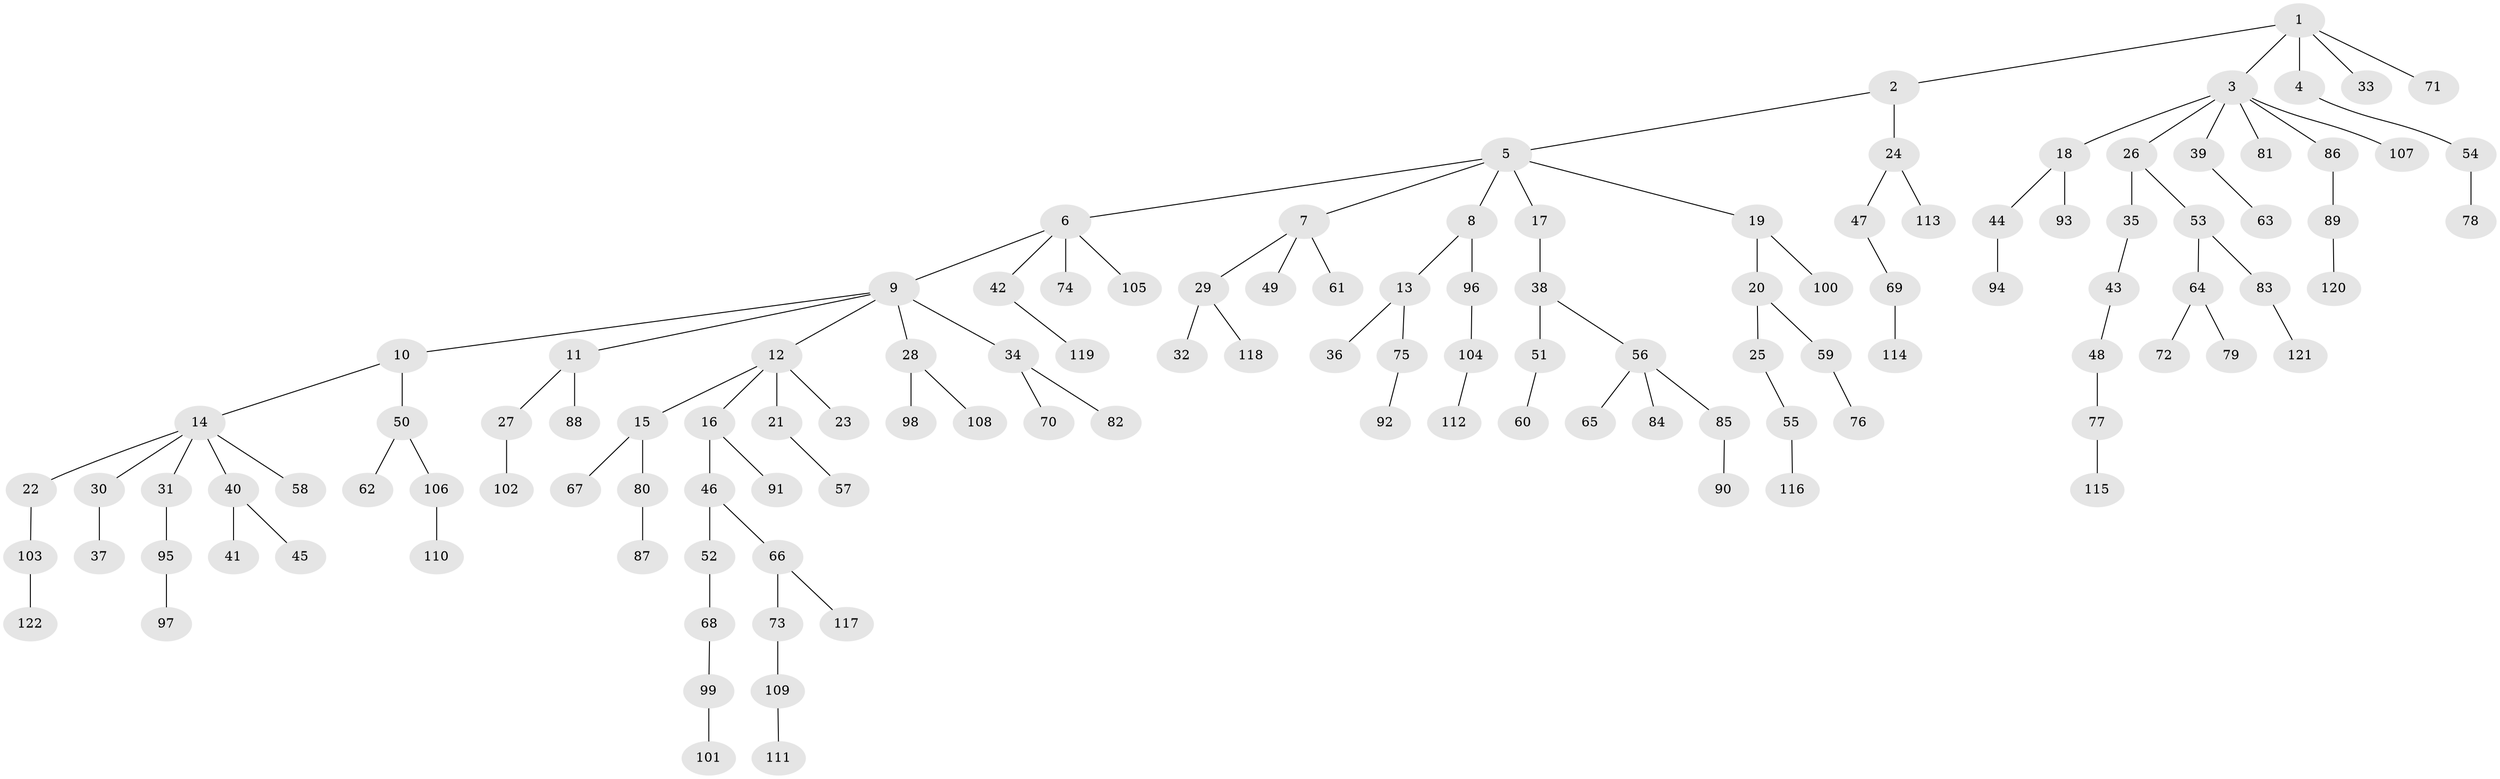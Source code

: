 // Generated by graph-tools (version 1.1) at 2025/15/03/09/25 04:15:38]
// undirected, 122 vertices, 121 edges
graph export_dot {
graph [start="1"]
  node [color=gray90,style=filled];
  1;
  2;
  3;
  4;
  5;
  6;
  7;
  8;
  9;
  10;
  11;
  12;
  13;
  14;
  15;
  16;
  17;
  18;
  19;
  20;
  21;
  22;
  23;
  24;
  25;
  26;
  27;
  28;
  29;
  30;
  31;
  32;
  33;
  34;
  35;
  36;
  37;
  38;
  39;
  40;
  41;
  42;
  43;
  44;
  45;
  46;
  47;
  48;
  49;
  50;
  51;
  52;
  53;
  54;
  55;
  56;
  57;
  58;
  59;
  60;
  61;
  62;
  63;
  64;
  65;
  66;
  67;
  68;
  69;
  70;
  71;
  72;
  73;
  74;
  75;
  76;
  77;
  78;
  79;
  80;
  81;
  82;
  83;
  84;
  85;
  86;
  87;
  88;
  89;
  90;
  91;
  92;
  93;
  94;
  95;
  96;
  97;
  98;
  99;
  100;
  101;
  102;
  103;
  104;
  105;
  106;
  107;
  108;
  109;
  110;
  111;
  112;
  113;
  114;
  115;
  116;
  117;
  118;
  119;
  120;
  121;
  122;
  1 -- 2;
  1 -- 3;
  1 -- 4;
  1 -- 33;
  1 -- 71;
  2 -- 5;
  2 -- 24;
  3 -- 18;
  3 -- 26;
  3 -- 39;
  3 -- 81;
  3 -- 86;
  3 -- 107;
  4 -- 54;
  5 -- 6;
  5 -- 7;
  5 -- 8;
  5 -- 17;
  5 -- 19;
  6 -- 9;
  6 -- 42;
  6 -- 74;
  6 -- 105;
  7 -- 29;
  7 -- 49;
  7 -- 61;
  8 -- 13;
  8 -- 96;
  9 -- 10;
  9 -- 11;
  9 -- 12;
  9 -- 28;
  9 -- 34;
  10 -- 14;
  10 -- 50;
  11 -- 27;
  11 -- 88;
  12 -- 15;
  12 -- 16;
  12 -- 21;
  12 -- 23;
  13 -- 36;
  13 -- 75;
  14 -- 22;
  14 -- 30;
  14 -- 31;
  14 -- 40;
  14 -- 58;
  15 -- 67;
  15 -- 80;
  16 -- 46;
  16 -- 91;
  17 -- 38;
  18 -- 44;
  18 -- 93;
  19 -- 20;
  19 -- 100;
  20 -- 25;
  20 -- 59;
  21 -- 57;
  22 -- 103;
  24 -- 47;
  24 -- 113;
  25 -- 55;
  26 -- 35;
  26 -- 53;
  27 -- 102;
  28 -- 98;
  28 -- 108;
  29 -- 32;
  29 -- 118;
  30 -- 37;
  31 -- 95;
  34 -- 70;
  34 -- 82;
  35 -- 43;
  38 -- 51;
  38 -- 56;
  39 -- 63;
  40 -- 41;
  40 -- 45;
  42 -- 119;
  43 -- 48;
  44 -- 94;
  46 -- 52;
  46 -- 66;
  47 -- 69;
  48 -- 77;
  50 -- 62;
  50 -- 106;
  51 -- 60;
  52 -- 68;
  53 -- 64;
  53 -- 83;
  54 -- 78;
  55 -- 116;
  56 -- 65;
  56 -- 84;
  56 -- 85;
  59 -- 76;
  64 -- 72;
  64 -- 79;
  66 -- 73;
  66 -- 117;
  68 -- 99;
  69 -- 114;
  73 -- 109;
  75 -- 92;
  77 -- 115;
  80 -- 87;
  83 -- 121;
  85 -- 90;
  86 -- 89;
  89 -- 120;
  95 -- 97;
  96 -- 104;
  99 -- 101;
  103 -- 122;
  104 -- 112;
  106 -- 110;
  109 -- 111;
}
